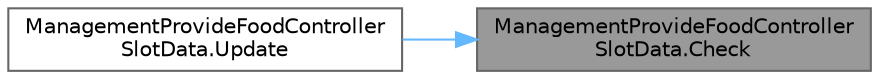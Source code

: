 digraph "ManagementProvideFoodControllerSlotData.Check"
{
 // LATEX_PDF_SIZE
  bgcolor="transparent";
  edge [fontname=Helvetica,fontsize=10,labelfontname=Helvetica,labelfontsize=10];
  node [fontname=Helvetica,fontsize=10,shape=box,height=0.2,width=0.4];
  rankdir="RL";
  Node1 [id="Node000001",label="ManagementProvideFoodController\lSlotData.Check",height=0.2,width=0.4,color="gray40", fillcolor="grey60", style="filled", fontcolor="black",tooltip=" "];
  Node1 -> Node2 [id="edge1_Node000001_Node000002",dir="back",color="steelblue1",style="solid",tooltip=" "];
  Node2 [id="Node000002",label="ManagementProvideFoodController\lSlotData.Update",height=0.2,width=0.4,color="grey40", fillcolor="white", style="filled",URL="$class_management_provide_food_controller_slot_data.html#afb032b13fb5ae9dc246ad65c9a8c5e3b",tooltip=" "];
}
